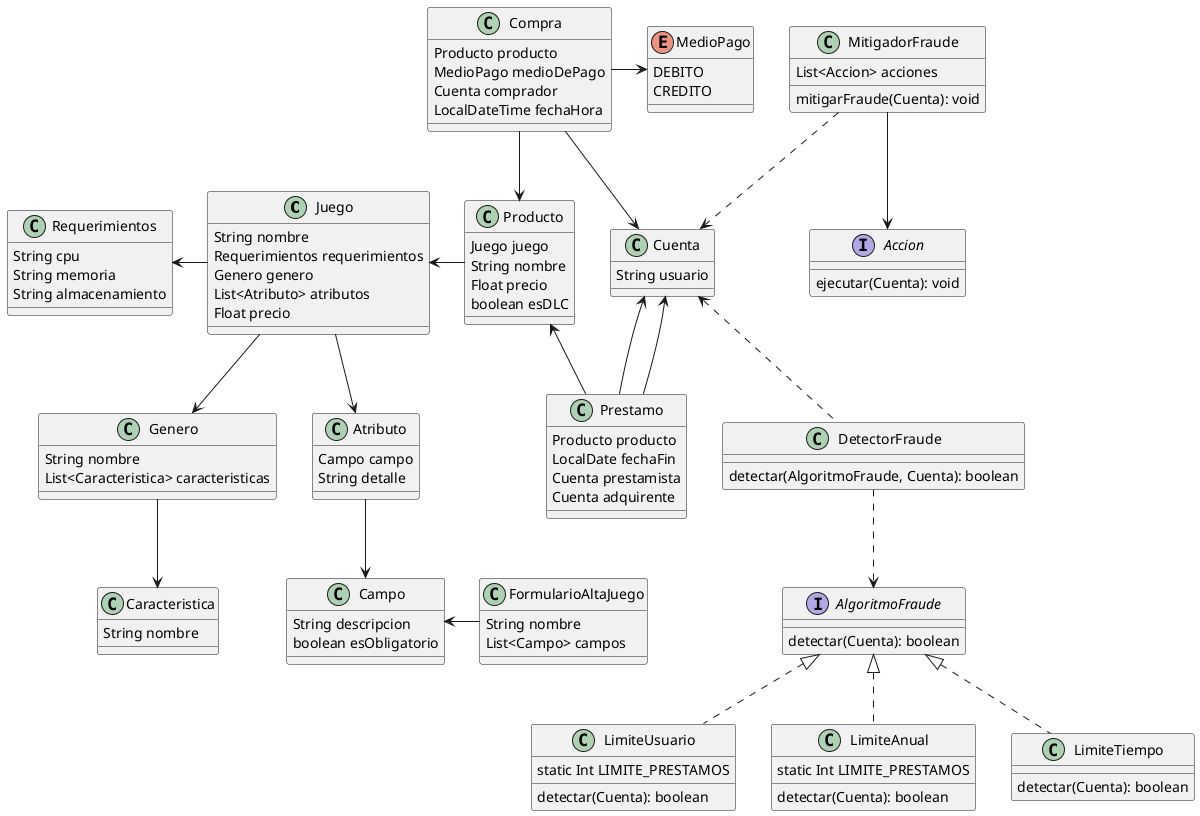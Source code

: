 @startuml
'https://plantuml.com/class-diagram

class Juego {
    String nombre
    Requerimientos requerimientos
    Genero genero
    List<Atributo> atributos
    Float precio
}

class Requerimientos {
    String cpu
    String memoria
    String almacenamiento
}

class Genero {
    String nombre
    List<Caracteristica> caracteristicas
}

class Caracteristica {
    String nombre
}

class Producto {
    Juego juego
    String nombre
    Float precio
    boolean esDLC
}

class FormularioAltaJuego {
    String nombre
    List<Campo> campos
}

class Campo {
    String descripcion
    boolean esObligatorio
}

class Atributo {
    Campo campo
    String detalle
}

class Compra {
    Producto producto
    MedioPago medioDePago
    Cuenta comprador
    LocalDateTime fechaHora
}

enum MedioPago {
    DEBITO
    CREDITO
}

class Prestamo {
    Producto producto
    LocalDate fechaFin
    Cuenta prestamista
    Cuenta adquirente
}

class DetectorFraude {
    detectar(AlgoritmoFraude, Cuenta): boolean
}

class Cuenta {
    String usuario
}

interface AlgoritmoFraude {
    detectar(Cuenta): boolean
}

class LimiteUsuario implements AlgoritmoFraude {
    static Int LIMITE_PRESTAMOS
    detectar(Cuenta): boolean
}

class LimiteAnual implements AlgoritmoFraude {
    static Int LIMITE_PRESTAMOS
    detectar(Cuenta): boolean
}

class LimiteTiempo implements AlgoritmoFraude{
    detectar(Cuenta): boolean
}

class MitigadorFraude {
    List<Accion> acciones
    mitigarFraude(Cuenta): void
}

interface Accion {
    ejecutar(Cuenta): void
}

Requerimientos <- Juego
Juego --> Genero
Juego --> Atributo
Genero --> Caracteristica
Juego <- Producto
Atributo --> Campo
Campo <- FormularioAltaJuego
Compra --> Producto
Compra -> MedioPago
Producto <- Prestamo
Compra --> Cuenta
Cuenta <-- Prestamo
Cuenta <-- Prestamo
DetectorFraude ..> AlgoritmoFraude
MitigadorFraude --> Accion
MitigadorFraude ..> Cuenta
Cuenta <.. DetectorFraude

@enduml